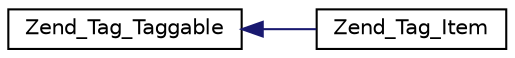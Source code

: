 digraph G
{
  edge [fontname="Helvetica",fontsize="10",labelfontname="Helvetica",labelfontsize="10"];
  node [fontname="Helvetica",fontsize="10",shape=record];
  rankdir="LR";
  Node1 [label="Zend_Tag_Taggable",height=0.2,width=0.4,color="black", fillcolor="white", style="filled",URL="$interface_zend___tag___taggable.html"];
  Node1 -> Node2 [dir="back",color="midnightblue",fontsize="10",style="solid",fontname="Helvetica"];
  Node2 [label="Zend_Tag_Item",height=0.2,width=0.4,color="black", fillcolor="white", style="filled",URL="$class_zend___tag___item.html"];
}
